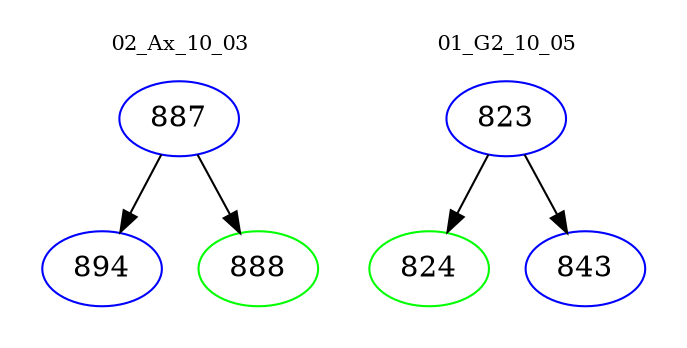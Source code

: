 digraph{
subgraph cluster_0 {
color = white
label = "02_Ax_10_03";
fontsize=10;
T0_887 [label="887", color="blue"]
T0_887 -> T0_894 [color="black"]
T0_894 [label="894", color="blue"]
T0_887 -> T0_888 [color="black"]
T0_888 [label="888", color="green"]
}
subgraph cluster_1 {
color = white
label = "01_G2_10_05";
fontsize=10;
T1_823 [label="823", color="blue"]
T1_823 -> T1_824 [color="black"]
T1_824 [label="824", color="green"]
T1_823 -> T1_843 [color="black"]
T1_843 [label="843", color="blue"]
}
}
